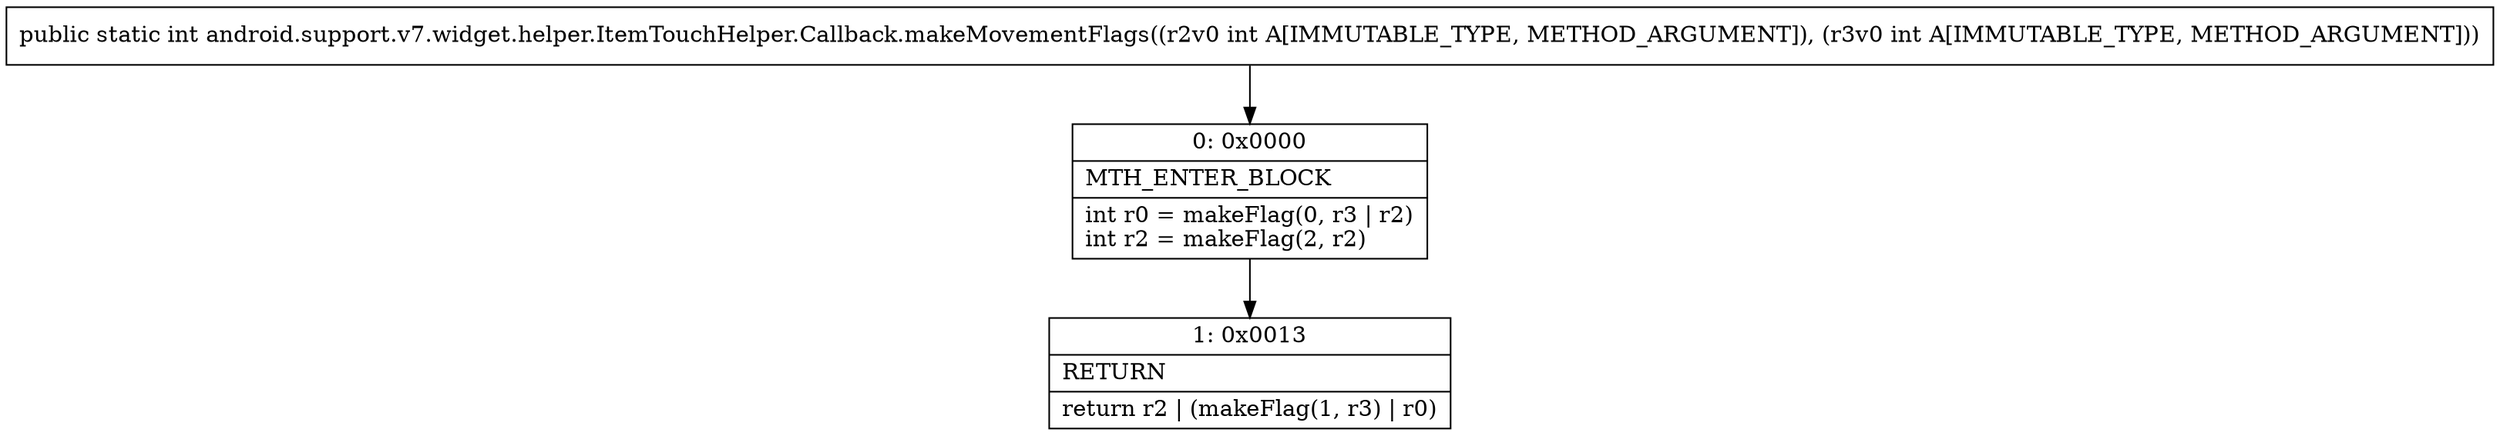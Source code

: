 digraph "CFG forandroid.support.v7.widget.helper.ItemTouchHelper.Callback.makeMovementFlags(II)I" {
Node_0 [shape=record,label="{0\:\ 0x0000|MTH_ENTER_BLOCK\l|int r0 = makeFlag(0, r3 \| r2)\lint r2 = makeFlag(2, r2)\l}"];
Node_1 [shape=record,label="{1\:\ 0x0013|RETURN\l|return r2 \| (makeFlag(1, r3) \| r0)\l}"];
MethodNode[shape=record,label="{public static int android.support.v7.widget.helper.ItemTouchHelper.Callback.makeMovementFlags((r2v0 int A[IMMUTABLE_TYPE, METHOD_ARGUMENT]), (r3v0 int A[IMMUTABLE_TYPE, METHOD_ARGUMENT])) }"];
MethodNode -> Node_0;
Node_0 -> Node_1;
}

